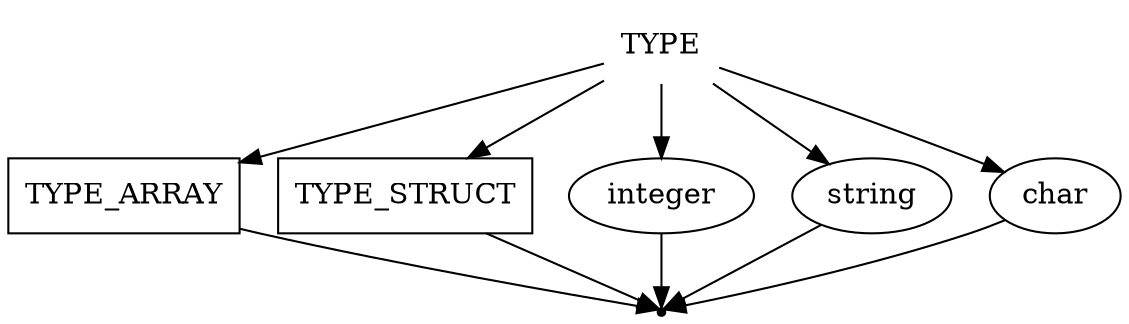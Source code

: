 digraph TYPE{
    start [label=TYPE shape=plaintext]
    array [label=TYPE_ARRAY shape=box]
    struct [label=TYPE_STRUCT shape=box]
    int [label=integer shape=oval]
    str [label=string shape=oval]
    char [label=char shape=oval]
    end [label="" shape=point]

    start -> array
    start -> struct
    start -> int
    start -> str
    start -> char

    array -> end
    struct -> end
    int -> end
    str -> end
    char -> end
}
